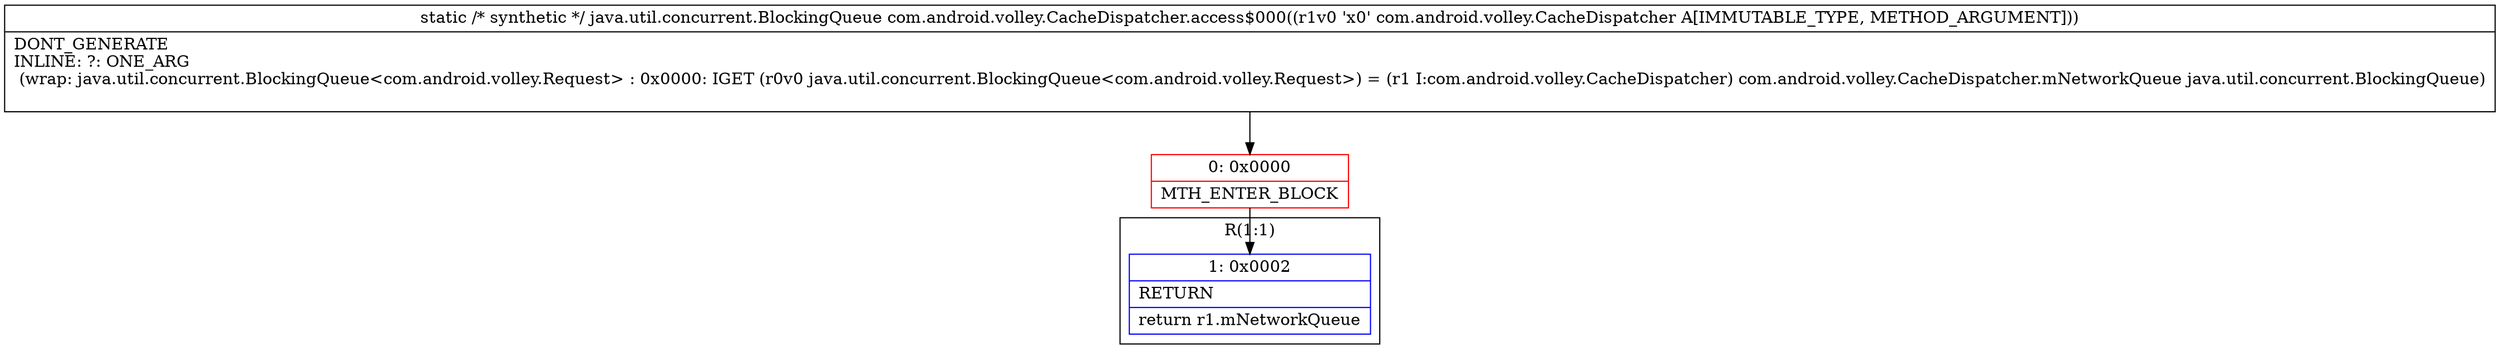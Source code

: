 digraph "CFG forcom.android.volley.CacheDispatcher.access$000(Lcom\/android\/volley\/CacheDispatcher;)Ljava\/util\/concurrent\/BlockingQueue;" {
subgraph cluster_Region_624669016 {
label = "R(1:1)";
node [shape=record,color=blue];
Node_1 [shape=record,label="{1\:\ 0x0002|RETURN\l|return r1.mNetworkQueue\l}"];
}
Node_0 [shape=record,color=red,label="{0\:\ 0x0000|MTH_ENTER_BLOCK\l}"];
MethodNode[shape=record,label="{static \/* synthetic *\/ java.util.concurrent.BlockingQueue com.android.volley.CacheDispatcher.access$000((r1v0 'x0' com.android.volley.CacheDispatcher A[IMMUTABLE_TYPE, METHOD_ARGUMENT]))  | DONT_GENERATE\lINLINE: ?: ONE_ARG  \l  (wrap: java.util.concurrent.BlockingQueue\<com.android.volley.Request\> : 0x0000: IGET  (r0v0 java.util.concurrent.BlockingQueue\<com.android.volley.Request\>) = (r1 I:com.android.volley.CacheDispatcher) com.android.volley.CacheDispatcher.mNetworkQueue java.util.concurrent.BlockingQueue)\l\l}"];
MethodNode -> Node_0;
Node_0 -> Node_1;
}

